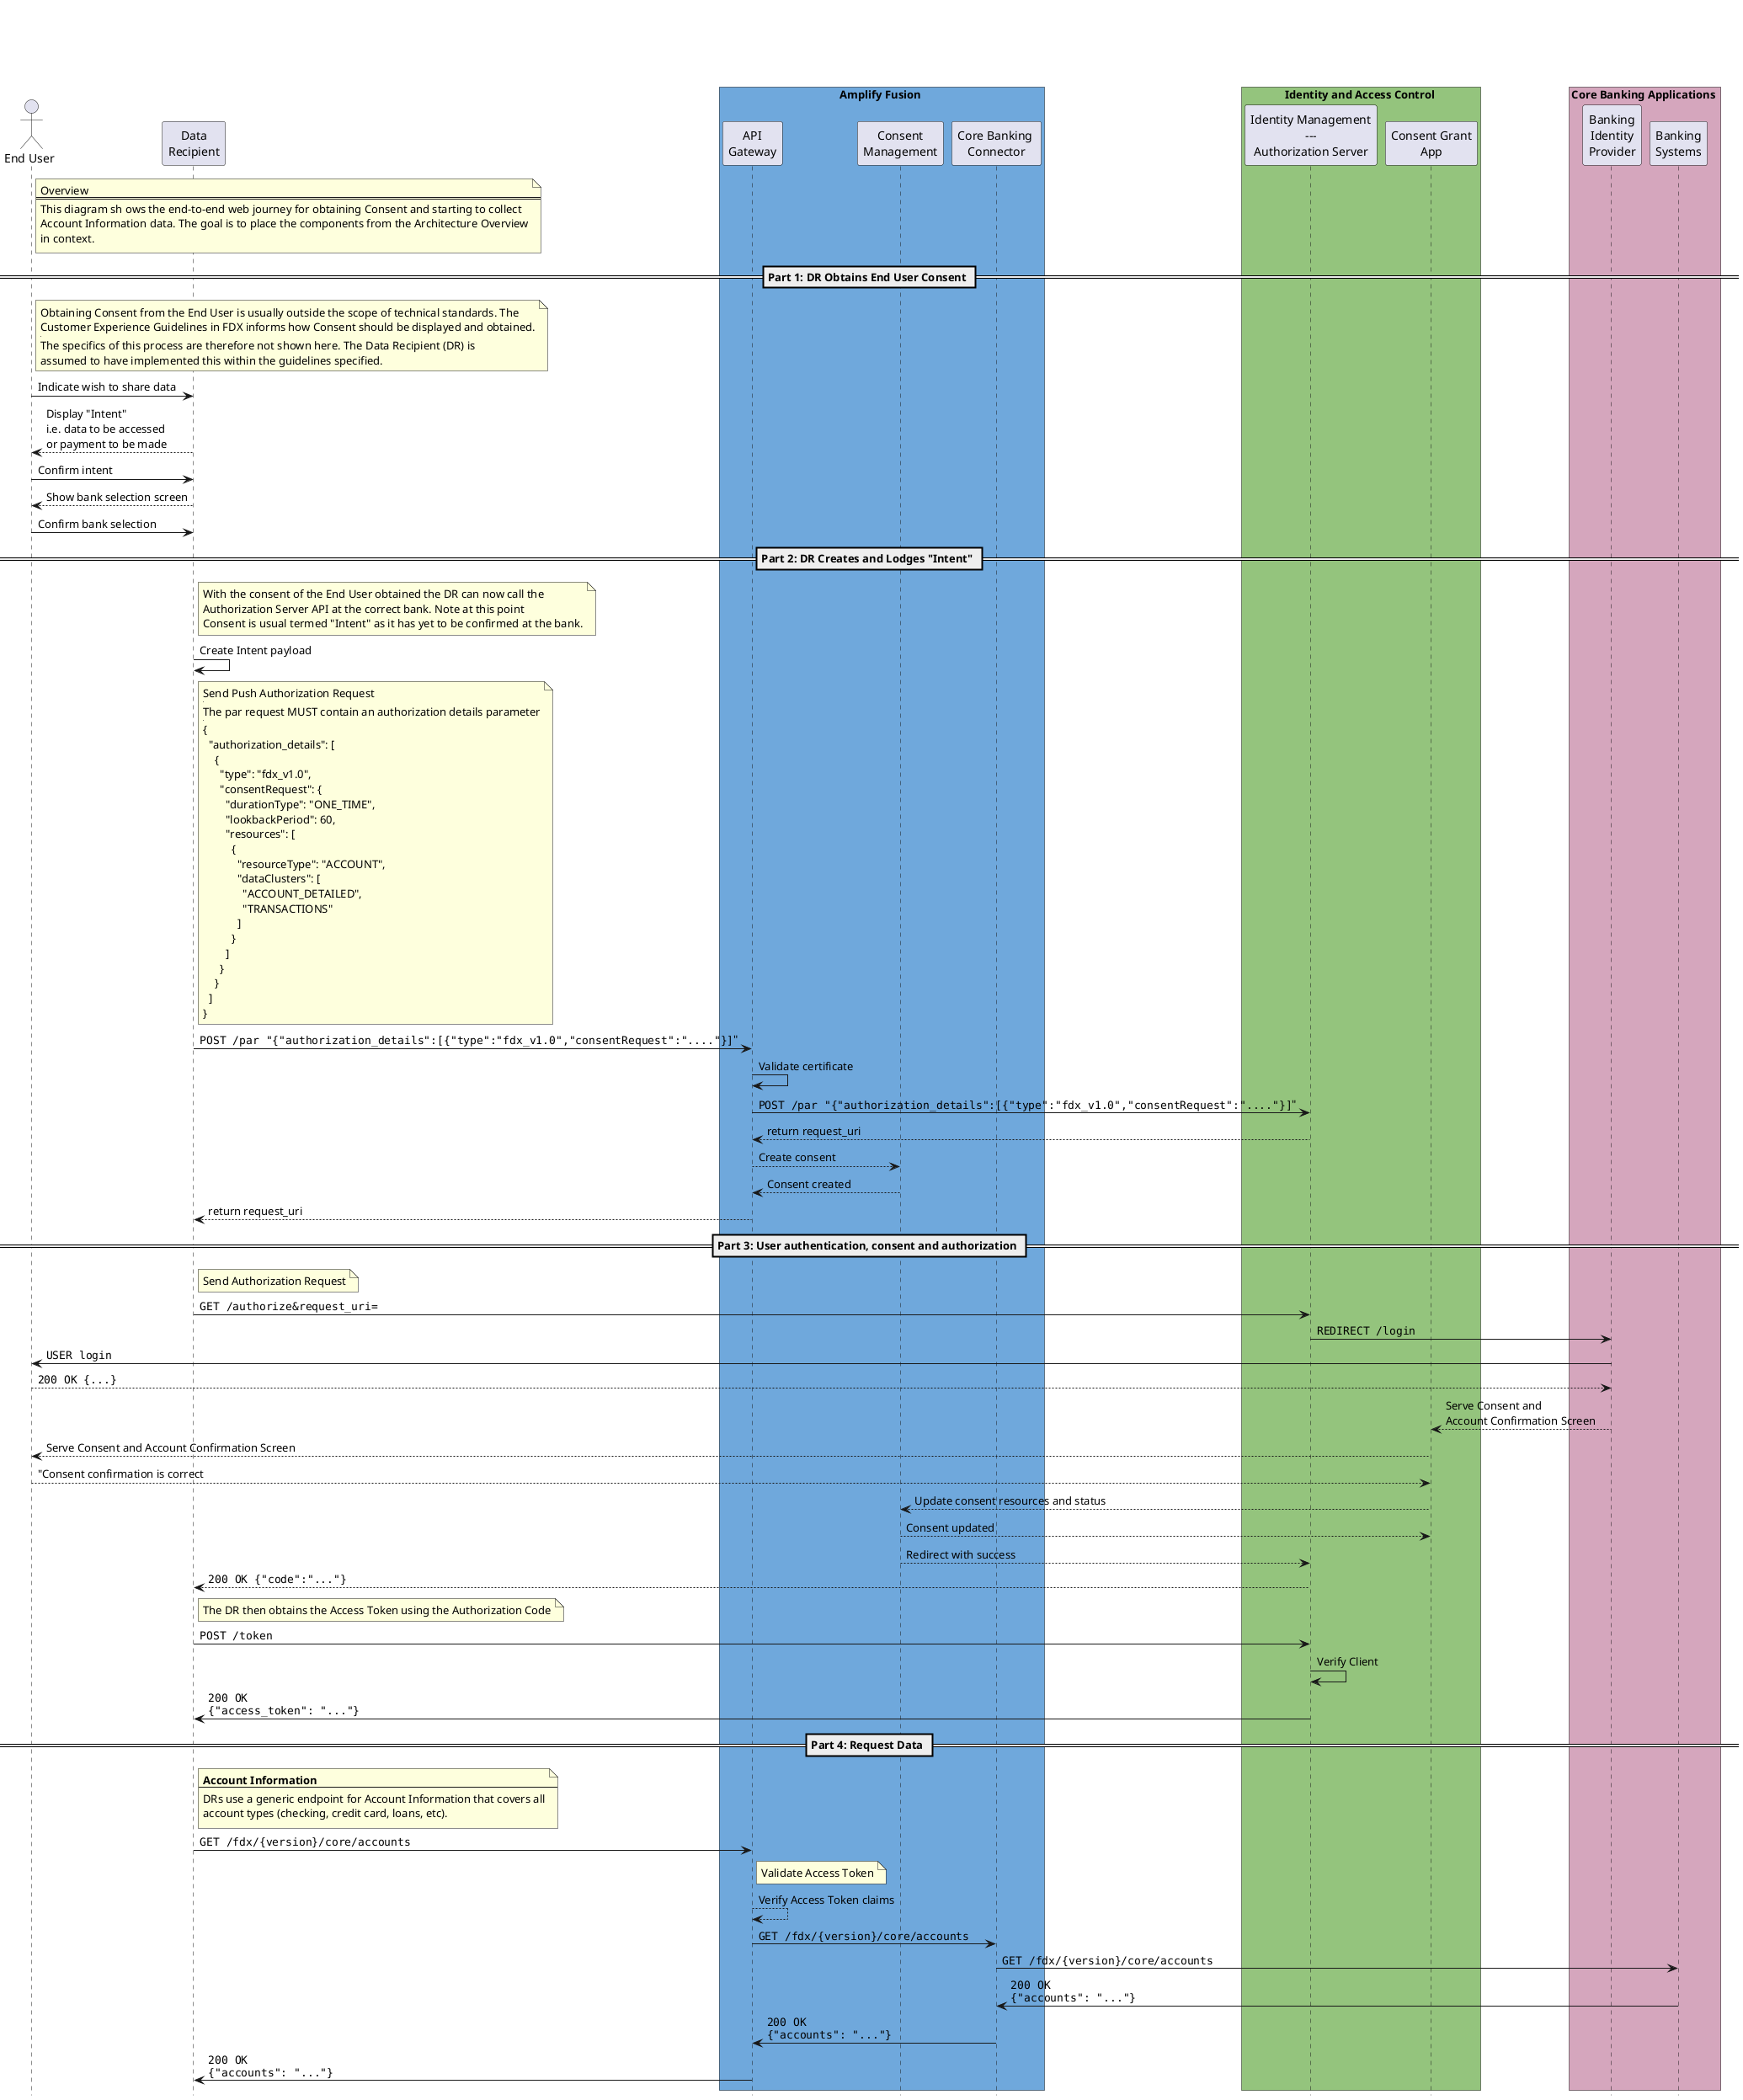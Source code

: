@startuml FDX_Web_Journey_Sequence

title \n\n\n

actor "End User" as PSU
participant "Data\nRecipient" as DR

box Amplify Fusion #6FA8DC
participant "API\nGateway" as API_GATEWAY
participant "Consent\nManagement" as CONSENT
participant "Core Banking \nConnector" as CBC
end box

box Identity and Access Control #94c47d
participant "Identity Management\n---\nAuthorization Server" as IAM
participant "Consent Grant\nApp" as CONSENT_WEB
end box

box Core Banking Applications #d5a6bd
participant "Banking\nIdentity\nProvider" as ASPSP_WEB
participant "Banking\nSystems" as ASPSP_API
end box

hide footbox
'skinparam defaultFontName Roboto
skinparam BoxPadding 20

note right of PSU
Overview
===
This diagram sh ows the end-to-end web journey for obtaining Consent and starting to collect
Account Information data. The goal is to place the components from the Architecture Overview
in context.
end note

== Part 1: DR Obtains End User Consent ==

note right of PSU
Obtaining Consent from the End User is usually outside the scope of technical standards. The
Customer Experience Guidelines in FDX informs how Consent should be displayed and obtained.
|||
The specifics of this process are therefore not shown here. The Data Recipient (DR) is
assumed to have implemented this within the guidelines specified.
end note

PSU -> DR: Indicate wish to share data
PSU <-- DR: Display "Intent"\ni.e. data to be accessed\nor payment to be made
PSU -> DR: Confirm intent
PSU <-- DR: Show bank selection screen
PSU -> DR: Confirm bank selection

== Part 2: DR Creates and Lodges "Intent" ==

note right of DR
With the consent of the End User obtained the DR can now call the 
Authorization Server API at the correct bank. Note at this point 
Consent is usual termed "Intent" as it has yet to be confirmed at the bank.
end note

DR -> DR: Create Intent payload

note right of DR
Send Push Authorization Request
|||
The par request MUST contain an authorization details parameter
|||
{
  "authorization_details": [
    {
      "type": "fdx_v1.0",
      "consentRequest": {
        "durationType": "ONE_TIME",
        "lookbackPeriod": 60,
        "resources": [
          {
            "resourceType": "ACCOUNT",
            "dataClusters": [
              "ACCOUNT_DETAILED",
              "TRANSACTIONS"
            ]
          }
        ]
      }
    }
  ]
}
end note

DR -> API_GATEWAY: ""POST /par "{"authorization_details":[{"type":"fdx_v1.0","consentRequest":"...."}]"""
API_GATEWAY -> API_GATEWAY: Validate certificate
API_GATEWAY -> IAM: ""POST /par "{"authorization_details":[{"type":"fdx_v1.0","consentRequest":"...."}]"""
API_GATEWAY <-- IAM: return request_uri
API_GATEWAY --> CONSENT: Create consent
API_GATEWAY <-- CONSENT: Consent created
DR <-- API_GATEWAY: return request_uri

== Part 3: User authentication, consent and authorization ==

note right of DR
Send Authorization Request
end note

DR -> IAM: ""GET /authorize&request_uri=""
IAM -> ASPSP_WEB: ""REDIRECT /login""
ASPSP_WEB -> PSU: ""USER login""
PSU --> ASPSP_WEB: ""200 OK {...}""
ASPSP_WEB --> CONSENT_WEB: Serve Consent and\nAccount Confirmation Screen
CONSENT_WEB --> PSU: Serve Consent and Account Confirmation Screen
PSU --> CONSENT_WEB: "Consent confirmation is correct
CONSENT_WEB --> CONSENT: Update consent resources and status
CONSENT --> CONSENT_WEB: Consent updated
CONSENT --> IAM: Redirect with success
IAM --> DR: ""200 OK {"code":"..."}""

note right of DR
The DR then obtains the Access Token using the Authorization Code
end note

DR -> IAM: ""POST /token""
IAM -> IAM: Verify Client
DR <- IAM: ""200 OK""\n""{"access_token": "..."}""

== Part 4: Request Data ==
note right of DR
**Account Information**
---
DRs use a generic endpoint for Account Information that covers all
account types (checking, credit card, loans, etc).
end note

DR -> API_GATEWAY: ""GET /fdx/{version}/core/accounts""
note right of API_GATEWAY
Validate Access Token
end note
API_GATEWAY --> API_GATEWAY: Verify Access Token claims
API_GATEWAY -> CBC: ""GET /fdx/{version}/core/accounts""
CBC -> ASPSP_API: ""GET /fdx/{version}/core/accounts""
ASPSP_API -> CBC: ""200 OK""\n""{"accounts": "..."}""
CBC -> API_GATEWAY: ""200 OK""\n""{"accounts": "..."}""
API_GATEWAY -> DR: ""200 OK""\n""{"accounts": "..."}""

@enduml